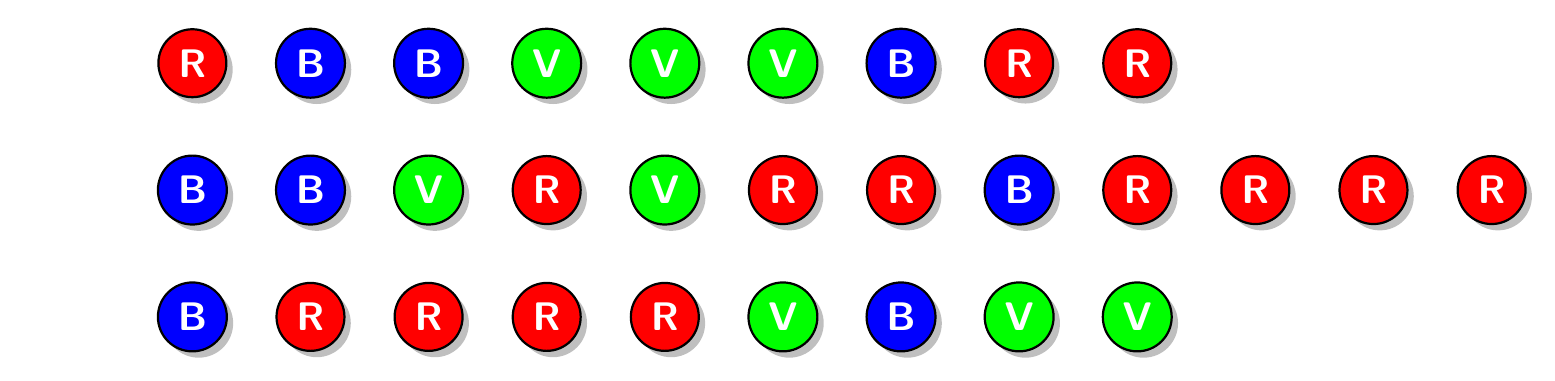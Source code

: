 \usetikzlibrary{shadows,arrows, shapes}

% Define block styles


\tikzstyle{bulle} =  [draw, circle, thick, text centered, minimum width=1.5em, drop shadow, font = \Large, text = white]




\begin{tikzpicture}[scale=1]

\usefont{U}{cmss}{bx}{n}

\begin{scope}
\node[bulle,  fill = red] at (0,0) {R};
\node[bulle,  fill = blue] at (1.5,0) {B};
\node[bulle,  fill = blue] at (3,0) {B};
\node[bulle,  fill = green] at (4.5,0) {V};
\node[bulle,  fill = green] at (6,0) {V};
\node[bulle,  fill = green] at (7.5,0) {V};
\node[bulle,  fill = blue] at (9,0) {B};
\node[bulle,  fill = red] at (10.5,0) {R};
\node[bulle,  fill = red] at (12,0) {R};
\end{scope}

\begin{scope}[yshift=-10ex]
\node[bulle,  fill = blue] at (0,0) {B};
\node[bulle,  fill = blue] at (1.5,0) {B};
\node[bulle,  fill = green] at (3,0) {V};
\node[bulle,  fill = red] at (4.5,0) {R};
\node[bulle,  fill = green] at (6,0) {V};
\node[bulle,  fill = red] at (7.5,0) {R};
\node[bulle,  fill = red] at (9,0) {R};
\node[bulle,  fill = blue] at (10.5,0) {B};
\node[bulle,  fill = red] at (12,0) {R};
\node[bulle,  fill = red] at (13.5,0) {R};
\node[bulle,  fill = red] at (15,0) {R};
\node[bulle,  fill = red] at (16.5,0) {R};
\end{scope}

\begin{scope}[yshift=-20ex]
\node[bulle,  fill = blue] at (0,0) {B};
\node[bulle,  fill = red] at (1.5,0) {R};
\node[bulle,  fill = red] at (3,0) {R};
\node[bulle,  fill = red] at (4.5,0) {R};
\node[bulle,  fill = red] at (6,0) {R};
\node[bulle,  fill = green] at (7.5,0) {V};
\node[bulle,  fill = blue] at (9,0) {B};
\node[bulle,  fill = green] at (10.5,0) {V};
\node[bulle,  fill = green] at (12,0) {V};
\end{scope}
%\node[bulle, fill = white] at (9,0) {};

\end{tikzpicture}